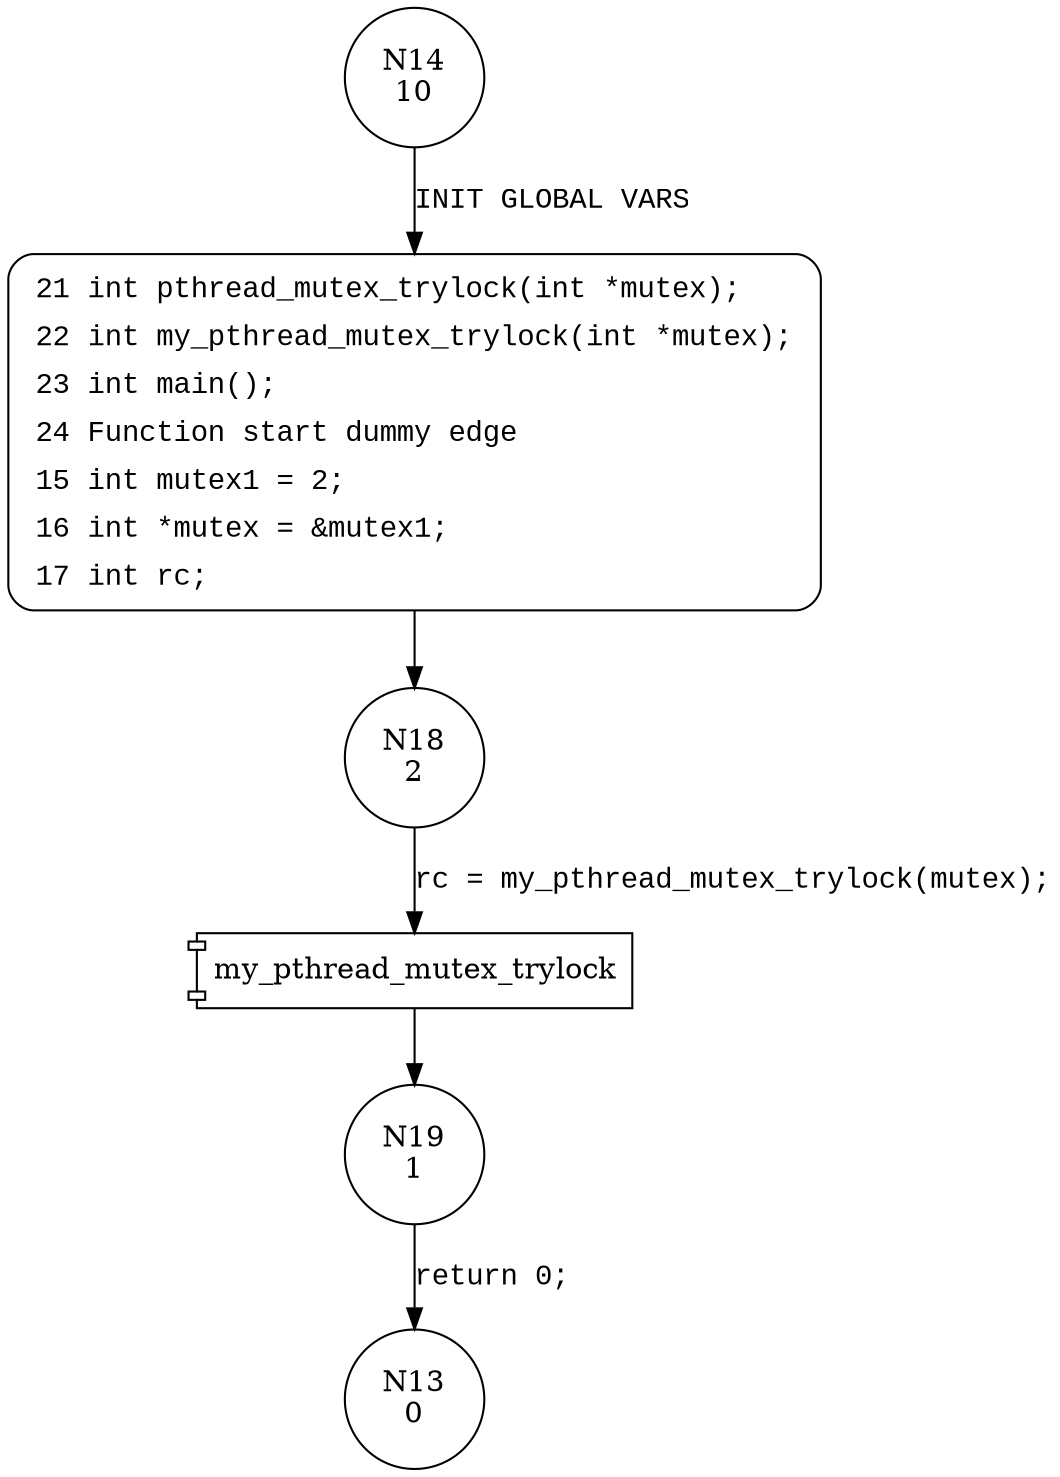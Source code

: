 digraph main {
14 [shape="circle" label="N14\n10"]
21 [shape="circle" label="N21\n9"]
18 [shape="circle" label="N18\n2"]
19 [shape="circle" label="N19\n1"]
13 [shape="circle" label="N13\n0"]
21 [style="filled,bold" penwidth="1" fillcolor="white" fontname="Courier New" shape="Mrecord" label=<<table border="0" cellborder="0" cellpadding="3" bgcolor="white"><tr><td align="right">21</td><td align="left">int pthread_mutex_trylock(int *mutex);</td></tr><tr><td align="right">22</td><td align="left">int my_pthread_mutex_trylock(int *mutex);</td></tr><tr><td align="right">23</td><td align="left">int main();</td></tr><tr><td align="right">24</td><td align="left">Function start dummy edge</td></tr><tr><td align="right">15</td><td align="left">int mutex1 = 2;</td></tr><tr><td align="right">16</td><td align="left">int *mutex = &amp;mutex1;</td></tr><tr><td align="right">17</td><td align="left">int rc;</td></tr></table>>]
21 -> 18[label=""]
14 -> 21 [label="INIT GLOBAL VARS" fontname="Courier New"]
100002 [shape="component" label="my_pthread_mutex_trylock"]
18 -> 100002 [label="rc = my_pthread_mutex_trylock(mutex);" fontname="Courier New"]
100002 -> 19 [label="" fontname="Courier New"]
19 -> 13 [label="return 0;" fontname="Courier New"]
}